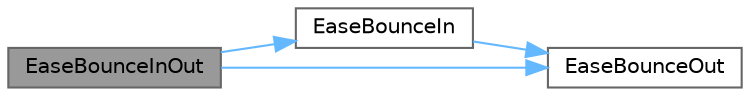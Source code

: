 digraph "EaseBounceInOut"
{
 // LATEX_PDF_SIZE
  bgcolor="transparent";
  edge [fontname=Helvetica,fontsize=10,labelfontname=Helvetica,labelfontsize=10];
  node [fontname=Helvetica,fontsize=10,shape=box,height=0.2,width=0.4];
  rankdir="LR";
  Node1 [id="Node000001",label="EaseBounceInOut",height=0.2,width=0.4,color="gray40", fillcolor="grey60", style="filled", fontcolor="black",tooltip=" "];
  Node1 -> Node2 [id="edge7_Node000001_Node000002",color="steelblue1",style="solid",tooltip=" "];
  Node2 [id="Node000002",label="EaseBounceIn",height=0.2,width=0.4,color="grey40", fillcolor="white", style="filled",URL="$_classes_2lib_2raylib_2src_2easings_8h.html#a835645cdf4f07098ef110dc3a3899887",tooltip=" "];
  Node2 -> Node3 [id="edge8_Node000002_Node000003",color="steelblue1",style="solid",tooltip=" "];
  Node3 [id="Node000003",label="EaseBounceOut",height=0.2,width=0.4,color="grey40", fillcolor="white", style="filled",URL="$_classes_2lib_2raylib_2src_2easings_8h.html#aeaab7c9c332ace949bb695046ba21095",tooltip=" "];
  Node1 -> Node3 [id="edge9_Node000001_Node000003",color="steelblue1",style="solid",tooltip=" "];
}
